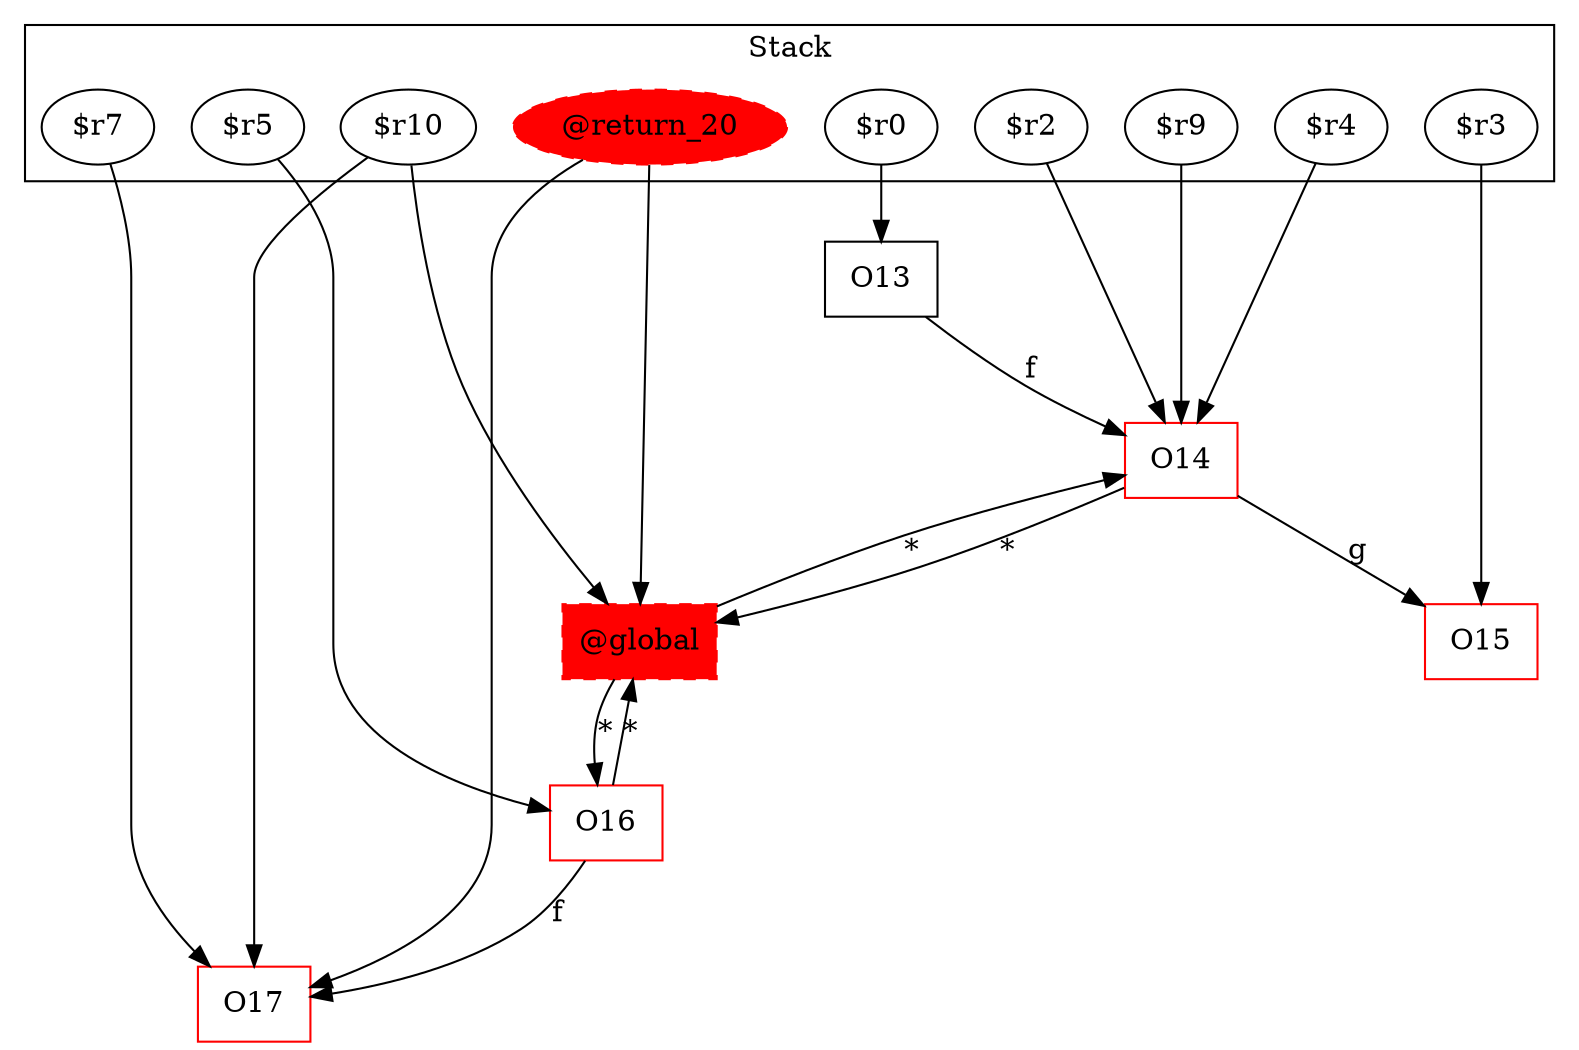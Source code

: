 digraph sample {
  rankDir="LR";
  subgraph cluster_0 {
    label="Stack"
    "$r2"; "$r0"; "$r10"; "$r9"; "$r7"; "$r5"; "$r3"; "$r4"; "@return_20"; 
  }
  "$r2" -> { O14[shape=box]};
  "$r0" -> { O13[shape=box]};
  "$r10" -> { O17[shape=box]"@global"[shape=box]};
  "$r9" -> { O14[shape=box]};
  "$r7" -> { O17[shape=box]};
  "$r5" -> { O16[shape=box]};
  "$r3" -> { O15[shape=box]};
  "$r4" -> { O14[shape=box]};
  "@return_20" -> { O17[shape=box]"@global"[shape=box]};
  "@return_20"[style="filled,dashed"]; 
  O13 -> O14[label="f", weight="0.2"]
  O14 -> "@global"[label="*", weight="0.2"]
  O14 -> O15[label="g", weight="0.2"]
  O16 -> "@global"[label="*", weight="0.2"]
  O16 -> O17[label="f", weight="0.2"]
  "@global" -> O14[label="*", weight="0.2"]
  "@global" -> O16[label="*", weight="0.2"]
  "@global"[shape=box, style="filled,dashed"];
  O15[color="red"];
  O14[color="red"];
  O17[color="red"];
  O16[color="red"];
  "@global"[color="red"];
  "@return_20"[color="red"];
}
